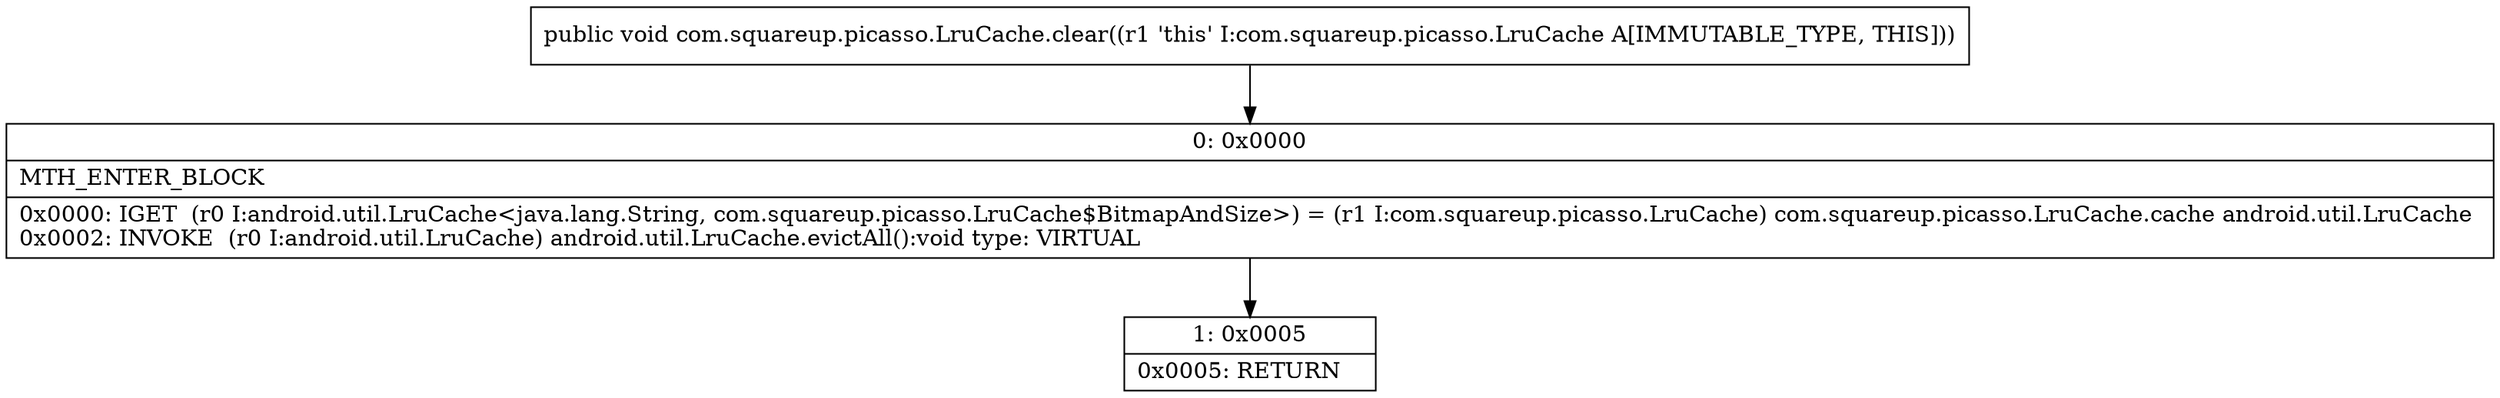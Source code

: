 digraph "CFG forcom.squareup.picasso.LruCache.clear()V" {
Node_0 [shape=record,label="{0\:\ 0x0000|MTH_ENTER_BLOCK\l|0x0000: IGET  (r0 I:android.util.LruCache\<java.lang.String, com.squareup.picasso.LruCache$BitmapAndSize\>) = (r1 I:com.squareup.picasso.LruCache) com.squareup.picasso.LruCache.cache android.util.LruCache \l0x0002: INVOKE  (r0 I:android.util.LruCache) android.util.LruCache.evictAll():void type: VIRTUAL \l}"];
Node_1 [shape=record,label="{1\:\ 0x0005|0x0005: RETURN   \l}"];
MethodNode[shape=record,label="{public void com.squareup.picasso.LruCache.clear((r1 'this' I:com.squareup.picasso.LruCache A[IMMUTABLE_TYPE, THIS])) }"];
MethodNode -> Node_0;
Node_0 -> Node_1;
}

